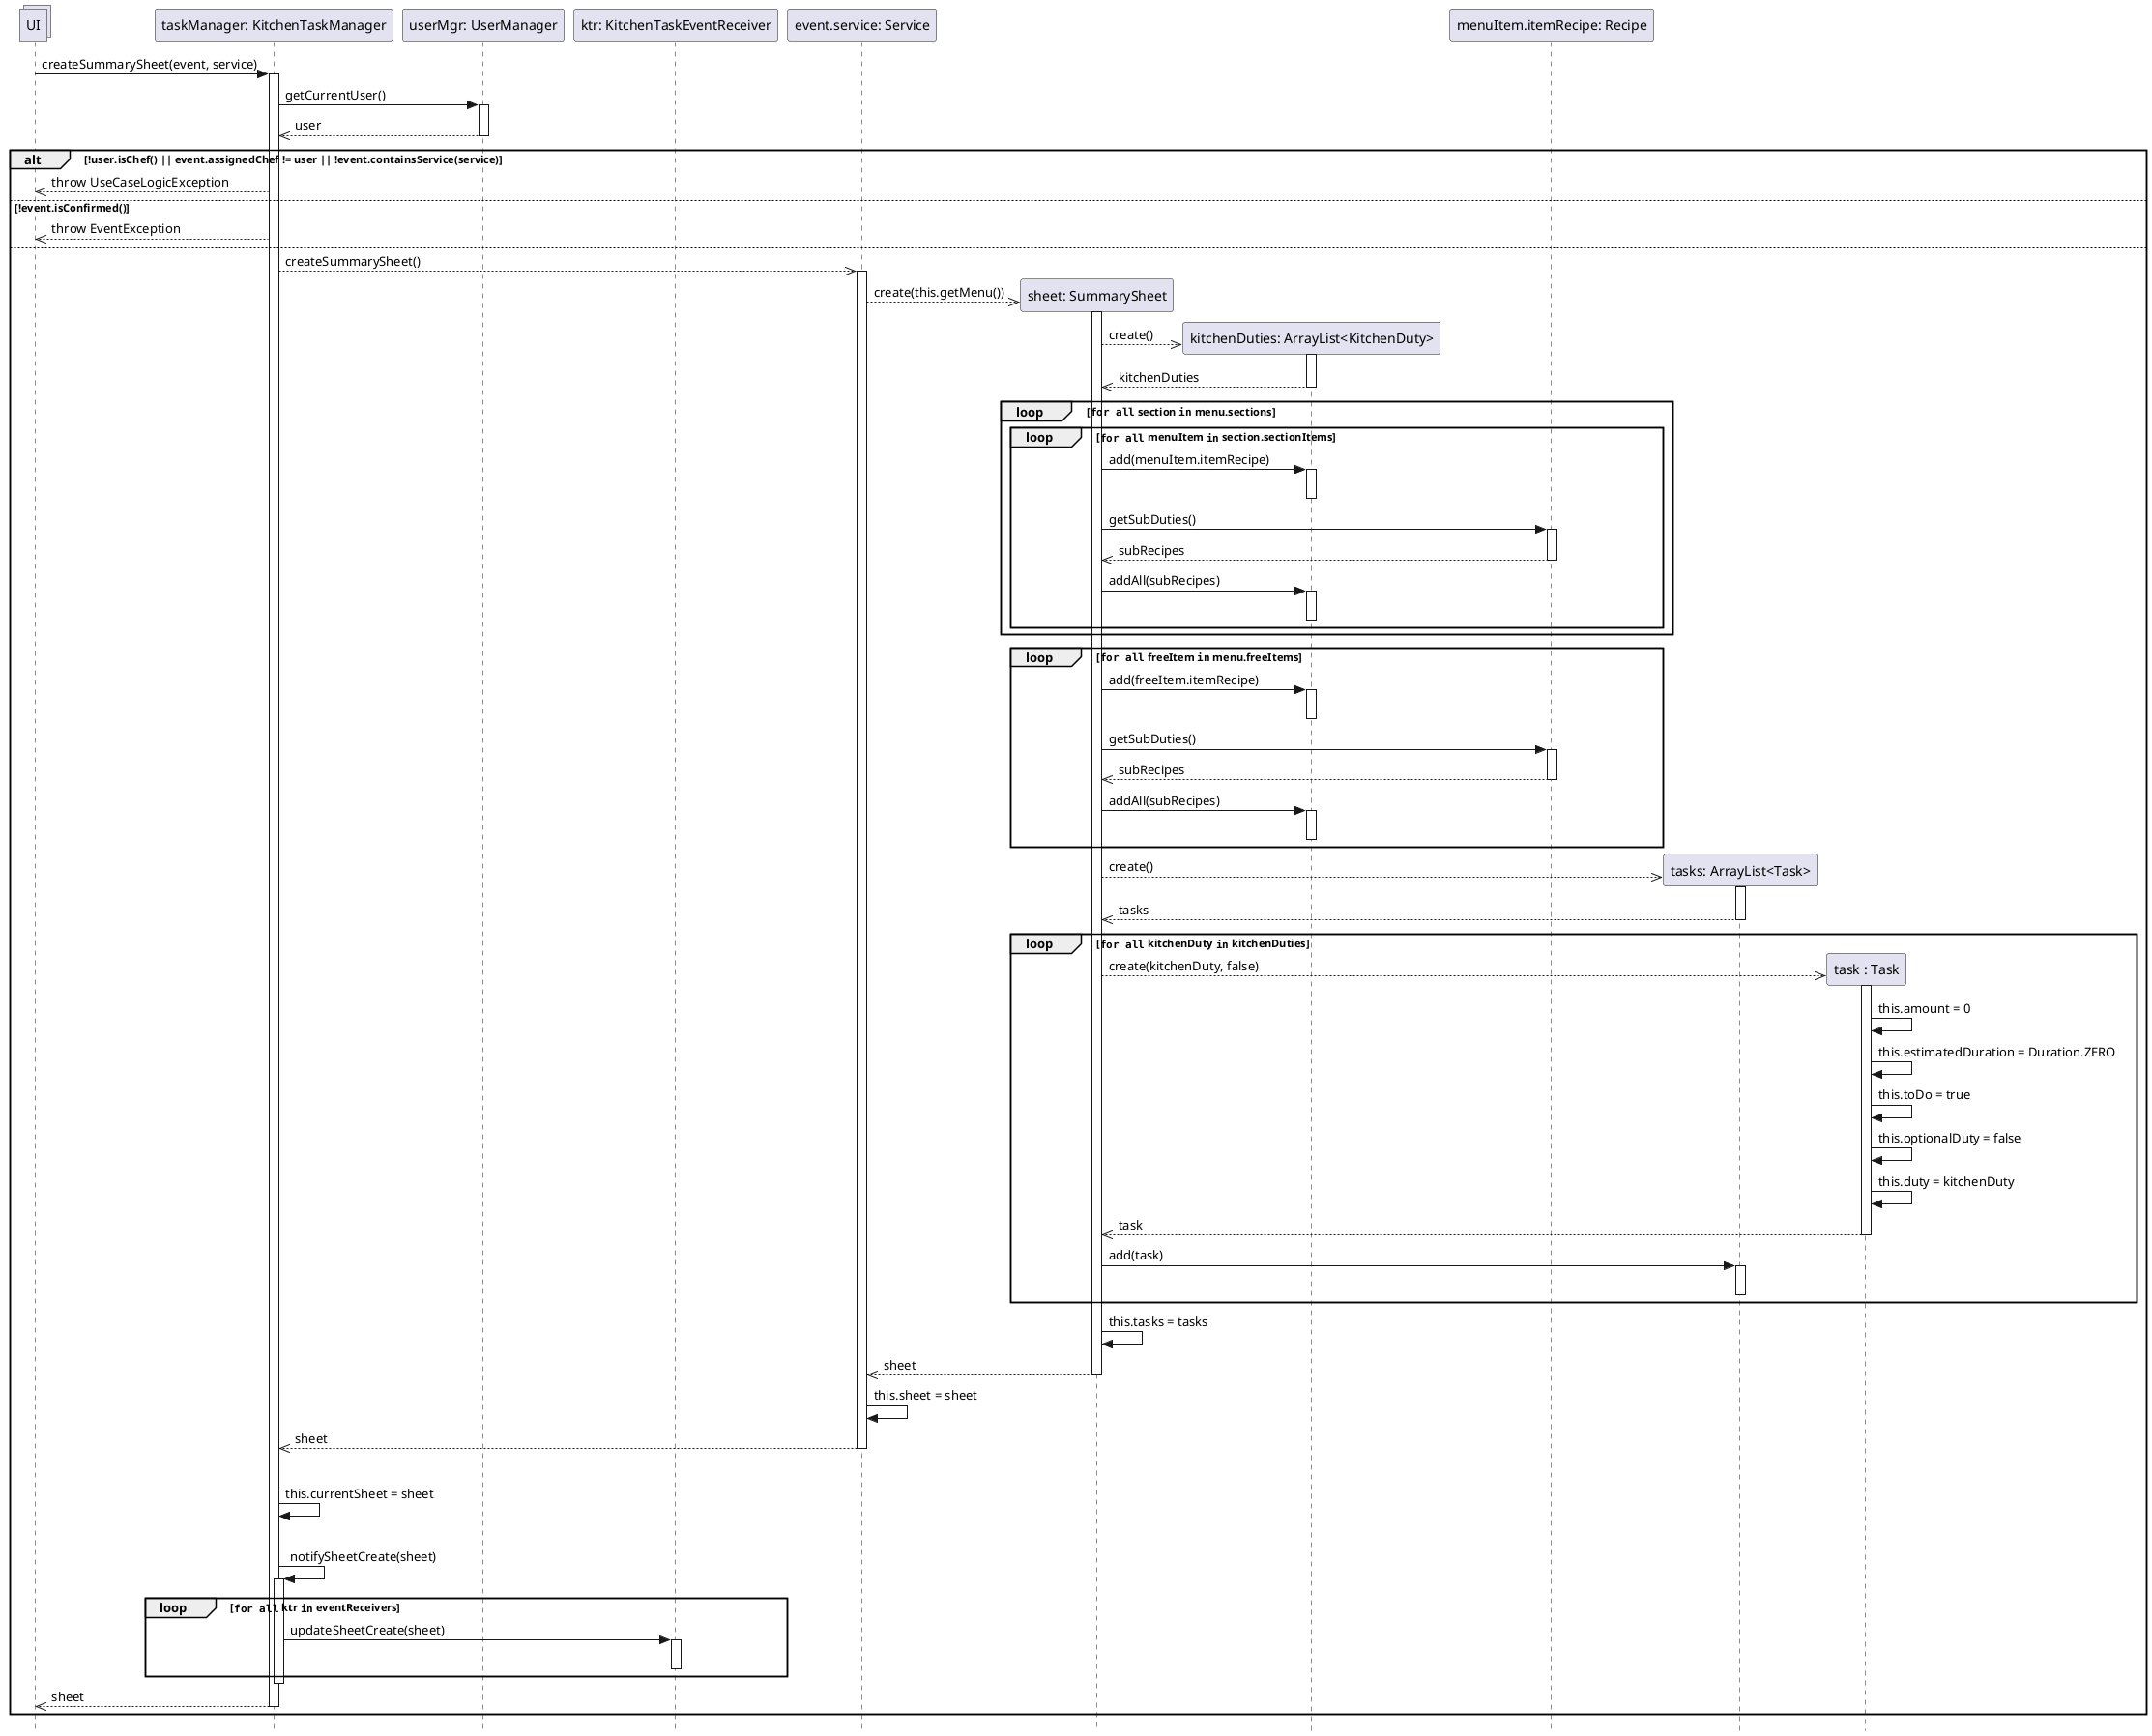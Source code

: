 @startuml Operazione 1
skinparam Style strictuml

collections UI

participant "taskManager: KitchenTaskManager" as tm
UI -> tm: createSummarySheet(event, service)
activate tm

participant "userMgr: UserManager" as um
participant "ktr: KitchenTaskEventReceiver" as ktr
participant "event.service: Service" as service
tm -> um: getCurrentUser()
activate um
tm <<-- um: user
deactivate um

alt !user.isChef() || event.assignedChef != user || !event.containsService(service)
    UI <<-- tm: throw UseCaseLogicException
else !event.isConfirmed()
    UI <<-- tm: throw EventException
else
    participant "sheet: SummarySheet" as ss
    tm -->> service: createSummarySheet()
    activate service

        service -->>ss**: create(this.getMenu())
        activate ss

            participant "kitchenDuties: ArrayList<KitchenDuty>" as kdList
            ss -->> kdList**: create()
            activate kdList
                return kitchenDuties
            deactivate kdList
    
            loop ""for all"" section ""in"" menu.sections
                loop ""for all"" menuItem ""in"" section.sectionItems
                    ss -> kdList: add(menuItem.itemRecipe)
                    activate kdList
                    deactivate kdList
            
                    participant "menuItem.itemRecipe: Recipe" as recipe
                    ss -> recipe: getSubDuties()
                    activate recipe
                        ss <<-- recipe: subRecipes
                    deactivate recipe

                    ss -> kdList: addAll(subRecipes)
                    activate kdList
                    deactivate kdList

                end
            end

            loop ""for all"" freeItem ""in"" menu.freeItems
                ss -> kdList: add(freeItem.itemRecipe)
                activate kdList
                deactivate kdList

                participant "freeItem.itemRecipe: Recipe" as recipe
                ss -> recipe: getSubDuties()
                activate recipe
                    ss <<-- recipe: subRecipes
                deactivate recipe

                ss -> kdList: addAll(subRecipes)
                activate kdList
                deactivate kdList
            end

            participant "tasks: ArrayList<Task>" as tasks
            ss -->> tasks**: create()
            activate tasks
                ss <<-- tasks: tasks
            deactivate tasks

            loop ""for all"" kitchenDuty ""in"" kitchenDuties
                participant "task : Task" as t
                ss -->> t **: create(kitchenDuty, false)
                activate t
                    t -> t: this.amount = 0
                    t -> t: this.estimatedDuration = Duration.ZERO
                    t -> t: this.toDo = true
                    t -> t: this.optionalDuty = false
                    t -> t: this.duty = kitchenDuty
                return task
                deactivate t
                ss ->tasks: add(task)
                activate tasks
                deactivate tasks
            end

            ss -> ss: this.tasks = tasks
            service <<-- ss: sheet
        deactivate ss
        service->service:this.sheet = sheet
        tm <<-- service: sheet
    deactivate service

    |||
    tm -> tm: this.currentSheet = sheet
    |||
    tm -> tm: notifySheetCreate(sheet)
    activate tm
    loop ""for all"" ktr ""in"" eventReceivers
        tm -> ktr : updateSheetCreate(sheet)
        activate ktr
        deactivate ktr
    end
    deactivate tm


    UI <<-- tm: sheet
    deactivate tm
    
end

@enduml
